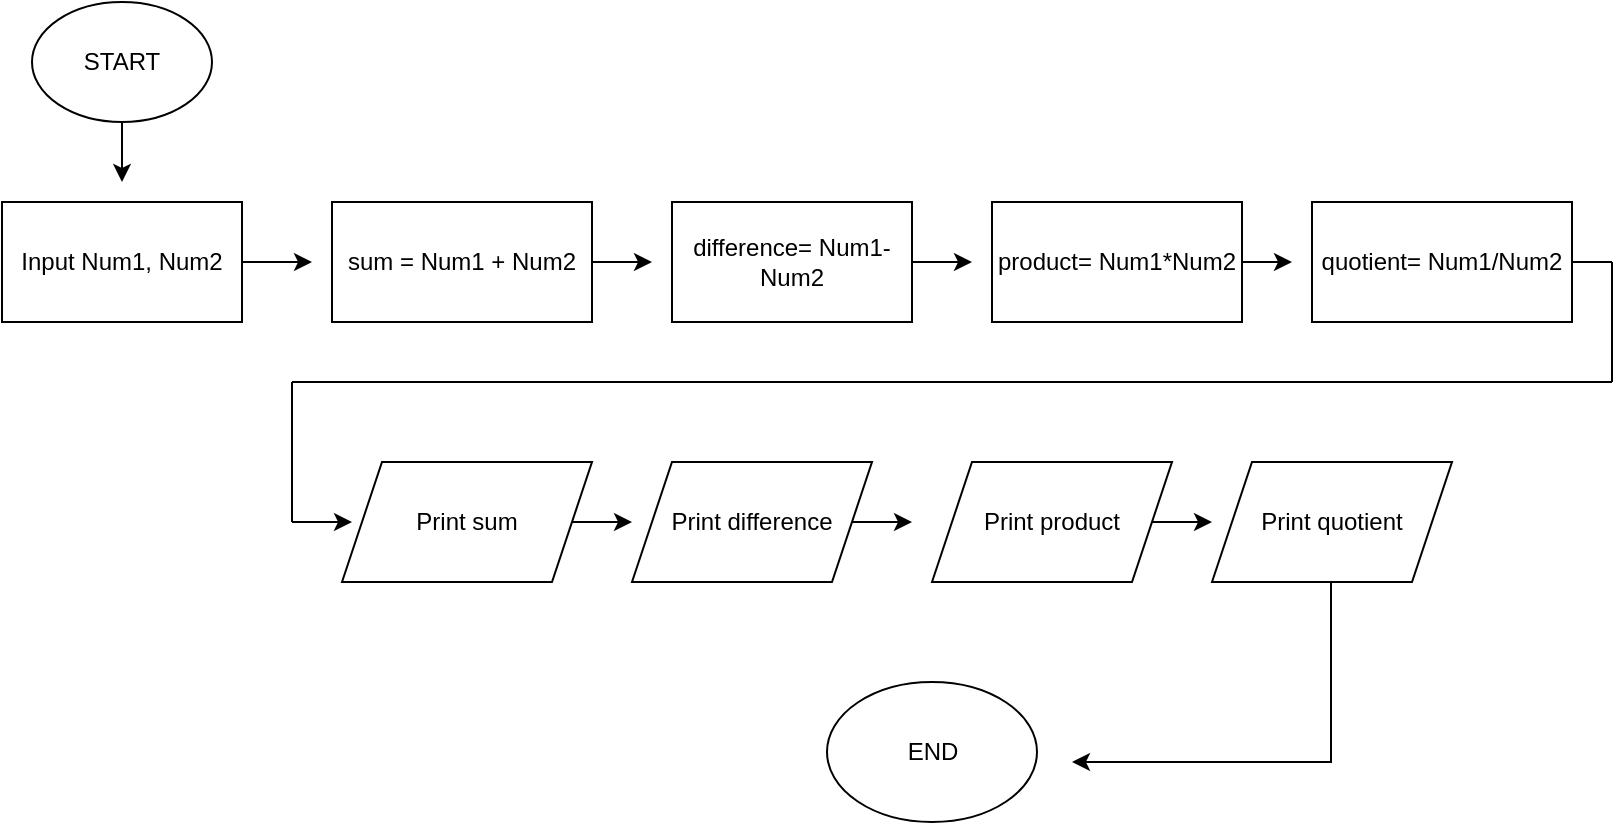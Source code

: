 <mxfile version="22.0.0" type="device">
  <diagram name="Page-1" id="3iADJJOXmUjC-48T04XR">
    <mxGraphModel dx="1393" dy="766" grid="1" gridSize="10" guides="1" tooltips="1" connect="1" arrows="1" fold="1" page="1" pageScale="1" pageWidth="850" pageHeight="1100" math="0" shadow="0">
      <root>
        <mxCell id="0" />
        <mxCell id="1" parent="0" />
        <mxCell id="EummFThD2EcEPccRBhcC-7" style="edgeStyle=orthogonalEdgeStyle;rounded=0;orthogonalLoop=1;jettySize=auto;html=1;exitX=0.5;exitY=1;exitDx=0;exitDy=0;" parent="1" source="EummFThD2EcEPccRBhcC-2" edge="1">
          <mxGeometry relative="1" as="geometry">
            <mxPoint x="95" y="230" as="targetPoint" />
          </mxGeometry>
        </mxCell>
        <mxCell id="EummFThD2EcEPccRBhcC-2" value="START" style="ellipse;whiteSpace=wrap;html=1;" parent="1" vertex="1">
          <mxGeometry x="50" y="140" width="90" height="60" as="geometry" />
        </mxCell>
        <mxCell id="HDgKOSh33EnxBrE-TIj8-3" style="edgeStyle=orthogonalEdgeStyle;rounded=0;orthogonalLoop=1;jettySize=auto;html=1;" parent="1" source="EummFThD2EcEPccRBhcC-3" edge="1">
          <mxGeometry relative="1" as="geometry">
            <mxPoint x="190" y="270" as="targetPoint" />
          </mxGeometry>
        </mxCell>
        <mxCell id="EummFThD2EcEPccRBhcC-3" value="Input Num1, Num2" style="rounded=0;whiteSpace=wrap;html=1;" parent="1" vertex="1">
          <mxGeometry x="35" y="240" width="120" height="60" as="geometry" />
        </mxCell>
        <mxCell id="HDgKOSh33EnxBrE-TIj8-4" style="edgeStyle=orthogonalEdgeStyle;rounded=0;orthogonalLoop=1;jettySize=auto;html=1;" parent="1" source="EummFThD2EcEPccRBhcC-9" edge="1">
          <mxGeometry relative="1" as="geometry">
            <mxPoint x="360" y="270" as="targetPoint" />
          </mxGeometry>
        </mxCell>
        <mxCell id="EummFThD2EcEPccRBhcC-9" value="sum = Num1 + Num2" style="rounded=0;whiteSpace=wrap;html=1;" parent="1" vertex="1">
          <mxGeometry x="200" y="240" width="130" height="60" as="geometry" />
        </mxCell>
        <mxCell id="tx3kYR19iMO4YYq1ai4r-8" style="edgeStyle=orthogonalEdgeStyle;rounded=0;orthogonalLoop=1;jettySize=auto;html=1;" edge="1" parent="1" source="EummFThD2EcEPccRBhcC-10">
          <mxGeometry relative="1" as="geometry">
            <mxPoint x="680" y="270" as="targetPoint" />
          </mxGeometry>
        </mxCell>
        <mxCell id="EummFThD2EcEPccRBhcC-10" value="product= Num1*Num2" style="rounded=0;whiteSpace=wrap;html=1;" parent="1" vertex="1">
          <mxGeometry x="530" y="240" width="125" height="60" as="geometry" />
        </mxCell>
        <mxCell id="EummFThD2EcEPccRBhcC-11" value="quotient= Num1/Num2" style="rounded=0;whiteSpace=wrap;html=1;" parent="1" vertex="1">
          <mxGeometry x="690" y="240" width="130" height="60" as="geometry" />
        </mxCell>
        <mxCell id="tx3kYR19iMO4YYq1ai4r-13" style="edgeStyle=orthogonalEdgeStyle;rounded=0;orthogonalLoop=1;jettySize=auto;html=1;" edge="1" parent="1" source="EummFThD2EcEPccRBhcC-19">
          <mxGeometry relative="1" as="geometry">
            <mxPoint x="350" y="400" as="targetPoint" />
          </mxGeometry>
        </mxCell>
        <mxCell id="EummFThD2EcEPccRBhcC-19" value="Print sum" style="shape=parallelogram;perimeter=parallelogramPerimeter;whiteSpace=wrap;html=1;fixedSize=1;" parent="1" vertex="1">
          <mxGeometry x="205" y="370" width="125" height="60" as="geometry" />
        </mxCell>
        <mxCell id="tx3kYR19iMO4YYq1ai4r-16" style="edgeStyle=orthogonalEdgeStyle;rounded=0;orthogonalLoop=1;jettySize=auto;html=1;" edge="1" parent="1" source="EummFThD2EcEPccRBhcC-20">
          <mxGeometry relative="1" as="geometry">
            <mxPoint x="640" y="400" as="targetPoint" />
          </mxGeometry>
        </mxCell>
        <mxCell id="EummFThD2EcEPccRBhcC-20" value="Print product" style="shape=parallelogram;perimeter=parallelogramPerimeter;whiteSpace=wrap;html=1;fixedSize=1;" parent="1" vertex="1">
          <mxGeometry x="500" y="370" width="120" height="60" as="geometry" />
        </mxCell>
        <mxCell id="EummFThD2EcEPccRBhcC-21" value="Print quotient" style="shape=parallelogram;perimeter=parallelogramPerimeter;whiteSpace=wrap;html=1;fixedSize=1;" parent="1" vertex="1">
          <mxGeometry x="640" y="370" width="120" height="60" as="geometry" />
        </mxCell>
        <mxCell id="EummFThD2EcEPccRBhcC-33" value="END" style="ellipse;whiteSpace=wrap;html=1;" parent="1" vertex="1">
          <mxGeometry x="447.5" y="480" width="105" height="70" as="geometry" />
        </mxCell>
        <mxCell id="HDgKOSh33EnxBrE-TIj8-10" value="" style="endArrow=none;html=1;rounded=0;" parent="1" edge="1">
          <mxGeometry width="50" height="50" relative="1" as="geometry">
            <mxPoint x="180" y="330" as="sourcePoint" />
            <mxPoint x="840" y="330" as="targetPoint" />
          </mxGeometry>
        </mxCell>
        <mxCell id="HDgKOSh33EnxBrE-TIj8-11" value="" style="endArrow=none;html=1;rounded=0;" parent="1" edge="1">
          <mxGeometry width="50" height="50" relative="1" as="geometry">
            <mxPoint x="180" y="400" as="sourcePoint" />
            <mxPoint x="180" y="330" as="targetPoint" />
          </mxGeometry>
        </mxCell>
        <mxCell id="HDgKOSh33EnxBrE-TIj8-12" value="" style="endArrow=classic;html=1;rounded=0;" parent="1" edge="1">
          <mxGeometry width="50" height="50" relative="1" as="geometry">
            <mxPoint x="180" y="400" as="sourcePoint" />
            <mxPoint x="210" y="400" as="targetPoint" />
          </mxGeometry>
        </mxCell>
        <mxCell id="HDgKOSh33EnxBrE-TIj8-15" value="" style="endArrow=none;html=1;rounded=0;" parent="1" edge="1">
          <mxGeometry width="50" height="50" relative="1" as="geometry">
            <mxPoint x="699.5" y="520" as="sourcePoint" />
            <mxPoint x="699.5" y="430" as="targetPoint" />
          </mxGeometry>
        </mxCell>
        <mxCell id="HDgKOSh33EnxBrE-TIj8-18" value="" style="endArrow=classic;html=1;rounded=0;" parent="1" edge="1">
          <mxGeometry width="50" height="50" relative="1" as="geometry">
            <mxPoint x="700" y="520" as="sourcePoint" />
            <mxPoint x="570" y="520" as="targetPoint" />
          </mxGeometry>
        </mxCell>
        <mxCell id="tx3kYR19iMO4YYq1ai4r-2" style="edgeStyle=orthogonalEdgeStyle;rounded=0;orthogonalLoop=1;jettySize=auto;html=1;" edge="1" parent="1" source="tx3kYR19iMO4YYq1ai4r-1">
          <mxGeometry relative="1" as="geometry">
            <mxPoint x="520" y="270" as="targetPoint" />
          </mxGeometry>
        </mxCell>
        <mxCell id="tx3kYR19iMO4YYq1ai4r-1" value="difference= Num1-Num2" style="rounded=0;whiteSpace=wrap;html=1;" vertex="1" parent="1">
          <mxGeometry x="370" y="240" width="120" height="60" as="geometry" />
        </mxCell>
        <mxCell id="tx3kYR19iMO4YYq1ai4r-15" style="edgeStyle=orthogonalEdgeStyle;rounded=0;orthogonalLoop=1;jettySize=auto;html=1;" edge="1" parent="1" source="tx3kYR19iMO4YYq1ai4r-11">
          <mxGeometry relative="1" as="geometry">
            <mxPoint x="490" y="400" as="targetPoint" />
          </mxGeometry>
        </mxCell>
        <mxCell id="tx3kYR19iMO4YYq1ai4r-11" value="Print difference" style="shape=parallelogram;perimeter=parallelogramPerimeter;whiteSpace=wrap;html=1;fixedSize=1;" vertex="1" parent="1">
          <mxGeometry x="350" y="370" width="120" height="60" as="geometry" />
        </mxCell>
        <mxCell id="tx3kYR19iMO4YYq1ai4r-17" value="" style="endArrow=none;html=1;rounded=0;" edge="1" parent="1">
          <mxGeometry width="50" height="50" relative="1" as="geometry">
            <mxPoint x="820" y="270" as="sourcePoint" />
            <mxPoint x="840" y="270" as="targetPoint" />
          </mxGeometry>
        </mxCell>
        <mxCell id="tx3kYR19iMO4YYq1ai4r-18" value="" style="endArrow=none;html=1;rounded=0;" edge="1" parent="1">
          <mxGeometry width="50" height="50" relative="1" as="geometry">
            <mxPoint x="840" y="270" as="sourcePoint" />
            <mxPoint x="840" y="330" as="targetPoint" />
          </mxGeometry>
        </mxCell>
      </root>
    </mxGraphModel>
  </diagram>
</mxfile>
